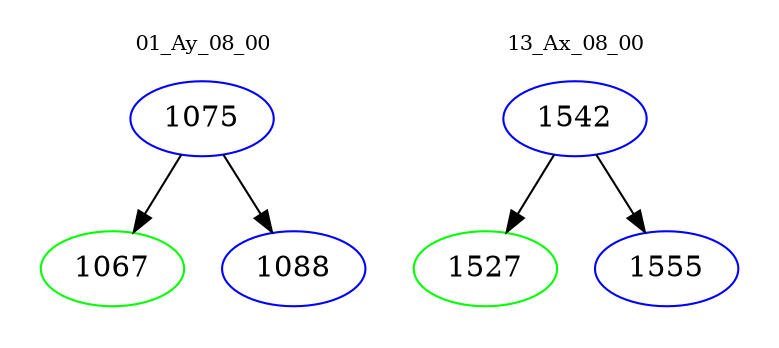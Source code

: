 digraph{
subgraph cluster_0 {
color = white
label = "01_Ay_08_00";
fontsize=10;
T0_1075 [label="1075", color="blue"]
T0_1075 -> T0_1067 [color="black"]
T0_1067 [label="1067", color="green"]
T0_1075 -> T0_1088 [color="black"]
T0_1088 [label="1088", color="blue"]
}
subgraph cluster_1 {
color = white
label = "13_Ax_08_00";
fontsize=10;
T1_1542 [label="1542", color="blue"]
T1_1542 -> T1_1527 [color="black"]
T1_1527 [label="1527", color="green"]
T1_1542 -> T1_1555 [color="black"]
T1_1555 [label="1555", color="blue"]
}
}
